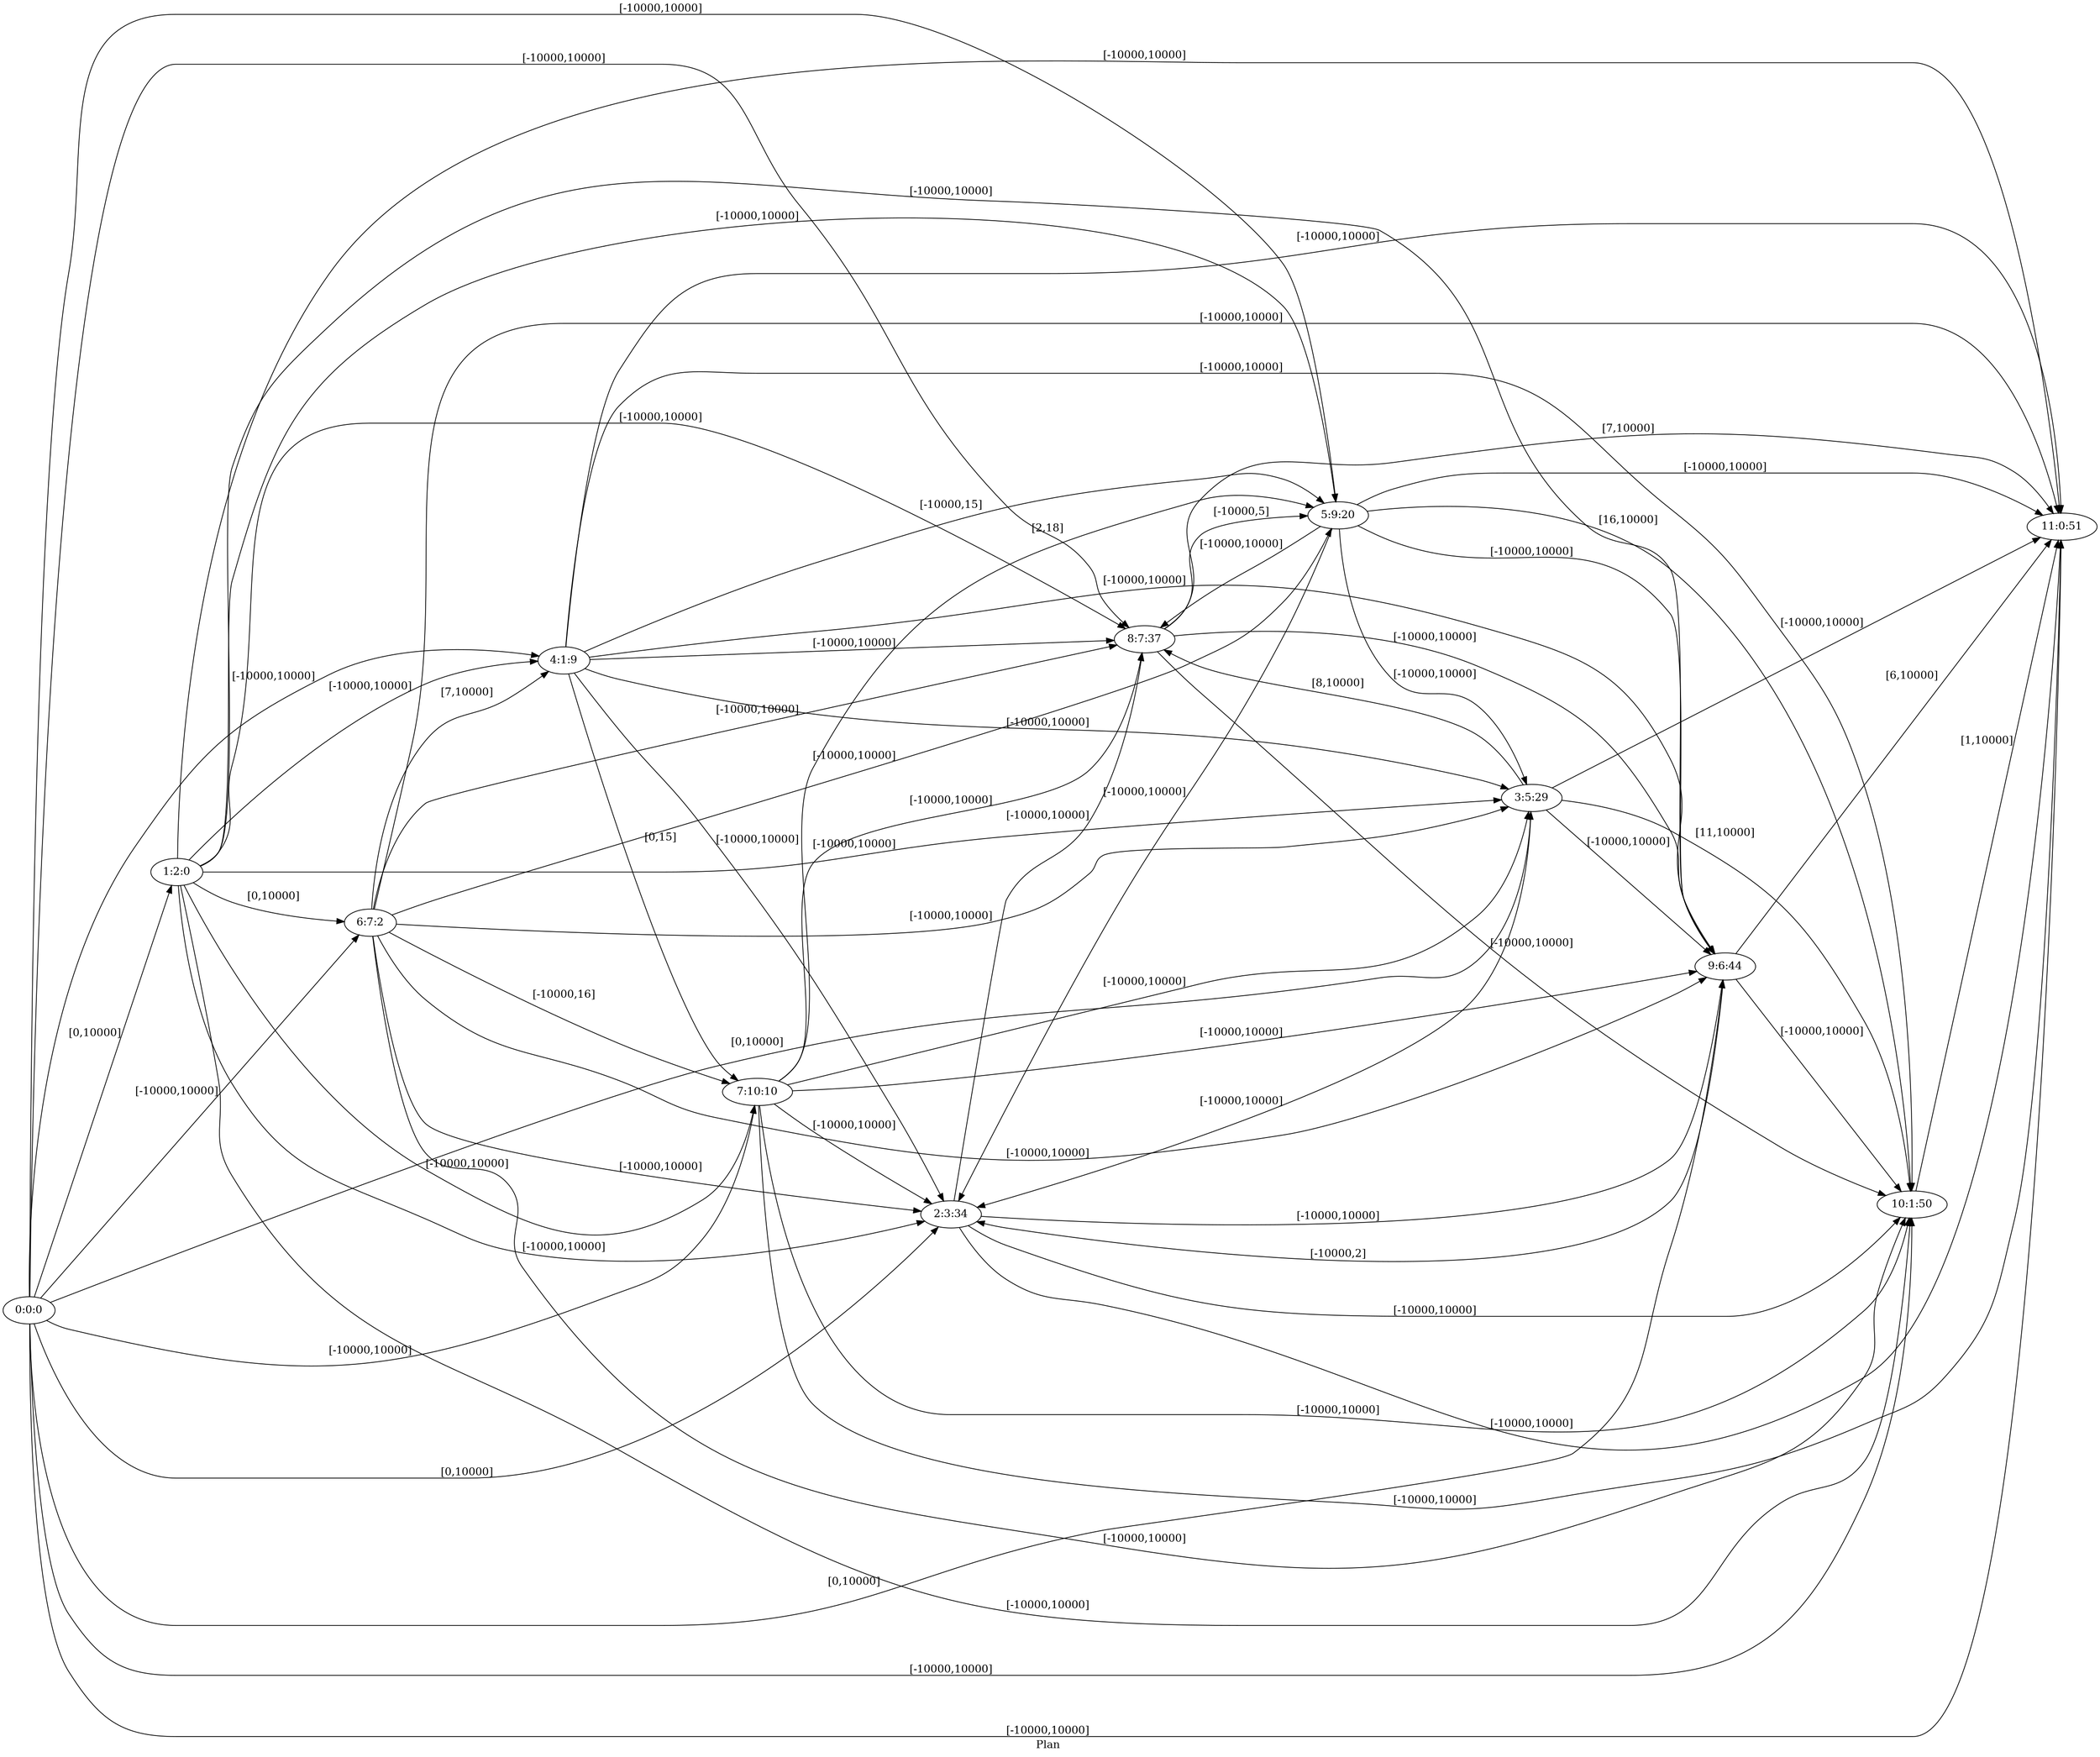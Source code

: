 digraph G {
 rankdir = LR;
 nodesep = .45; 
 size = 30;
label="Plan ";
 fldt = 0.489297;
"0:0:0"->"1:2:0"[ label = "[0,10000]"];
"0:0:0"->"2:3:34"[ label = "[0,10000]"];
"0:0:0"->"3:5:29"[ label = "[0,10000]"];
"0:0:0"->"4:1:9"[ label = "[-10000,10000]"];
"0:0:0"->"5:9:20"[ label = "[-10000,10000]"];
"0:0:0"->"6:7:2"[ label = "[-10000,10000]"];
"0:0:0"->"7:10:10"[ label = "[-10000,10000]"];
"0:0:0"->"8:7:37"[ label = "[-10000,10000]"];
"0:0:0"->"9:6:44"[ label = "[0,10000]"];
"0:0:0"->"10:1:50"[ label = "[-10000,10000]"];
"0:0:0"->"11:0:51"[ label = "[-10000,10000]"];
"1:2:0"->"2:3:34"[ label = "[-10000,10000]"];
"1:2:0"->"3:5:29"[ label = "[-10000,10000]"];
"1:2:0"->"4:1:9"[ label = "[-10000,10000]"];
"1:2:0"->"5:9:20"[ label = "[-10000,10000]"];
"1:2:0"->"6:7:2"[ label = "[0,10000]"];
"1:2:0"->"7:10:10"[ label = "[-10000,10000]"];
"1:2:0"->"8:7:37"[ label = "[-10000,10000]"];
"1:2:0"->"9:6:44"[ label = "[-10000,10000]"];
"1:2:0"->"10:1:50"[ label = "[-10000,10000]"];
"1:2:0"->"11:0:51"[ label = "[-10000,10000]"];
"2:3:34"->"8:7:37"[ label = "[-10000,10000]"];
"2:3:34"->"9:6:44"[ label = "[-10000,10000]"];
"2:3:34"->"10:1:50"[ label = "[-10000,10000]"];
"2:3:34"->"11:0:51"[ label = "[-10000,10000]"];
"3:5:29"->"2:3:34"[ label = "[-10000,10000]"];
"3:5:29"->"8:7:37"[ label = "[8,10000]"];
"3:5:29"->"9:6:44"[ label = "[-10000,10000]"];
"3:5:29"->"10:1:50"[ label = "[11,10000]"];
"3:5:29"->"11:0:51"[ label = "[-10000,10000]"];
"4:1:9"->"2:3:34"[ label = "[-10000,10000]"];
"4:1:9"->"3:5:29"[ label = "[-10000,10000]"];
"4:1:9"->"5:9:20"[ label = "[-10000,15]"];
"4:1:9"->"7:10:10"[ label = "[0,15]"];
"4:1:9"->"8:7:37"[ label = "[-10000,10000]"];
"4:1:9"->"9:6:44"[ label = "[-10000,10000]"];
"4:1:9"->"10:1:50"[ label = "[-10000,10000]"];
"4:1:9"->"11:0:51"[ label = "[-10000,10000]"];
"5:9:20"->"2:3:34"[ label = "[-10000,10000]"];
"5:9:20"->"3:5:29"[ label = "[-10000,10000]"];
"5:9:20"->"8:7:37"[ label = "[-10000,10000]"];
"5:9:20"->"9:6:44"[ label = "[-10000,10000]"];
"5:9:20"->"10:1:50"[ label = "[16,10000]"];
"5:9:20"->"11:0:51"[ label = "[-10000,10000]"];
"6:7:2"->"2:3:34"[ label = "[-10000,10000]"];
"6:7:2"->"3:5:29"[ label = "[-10000,10000]"];
"6:7:2"->"4:1:9"[ label = "[7,10000]"];
"6:7:2"->"5:9:20"[ label = "[-10000,10000]"];
"6:7:2"->"7:10:10"[ label = "[-10000,16]"];
"6:7:2"->"8:7:37"[ label = "[-10000,10000]"];
"6:7:2"->"9:6:44"[ label = "[-10000,10000]"];
"6:7:2"->"10:1:50"[ label = "[-10000,10000]"];
"6:7:2"->"11:0:51"[ label = "[-10000,10000]"];
"7:10:10"->"2:3:34"[ label = "[-10000,10000]"];
"7:10:10"->"3:5:29"[ label = "[-10000,10000]"];
"7:10:10"->"5:9:20"[ label = "[2,18]"];
"7:10:10"->"8:7:37"[ label = "[-10000,10000]"];
"7:10:10"->"9:6:44"[ label = "[-10000,10000]"];
"7:10:10"->"10:1:50"[ label = "[-10000,10000]"];
"7:10:10"->"11:0:51"[ label = "[-10000,10000]"];
"8:7:37"->"5:9:20"[ label = "[-10000,5]"];
"8:7:37"->"9:6:44"[ label = "[-10000,10000]"];
"8:7:37"->"10:1:50"[ label = "[-10000,10000]"];
"8:7:37"->"11:0:51"[ label = "[7,10000]"];
"9:6:44"->"2:3:34"[ label = "[-10000,2]"];
"9:6:44"->"10:1:50"[ label = "[-10000,10000]"];
"9:6:44"->"11:0:51"[ label = "[6,10000]"];
"10:1:50"->"11:0:51"[ label = "[1,10000]"];
}

